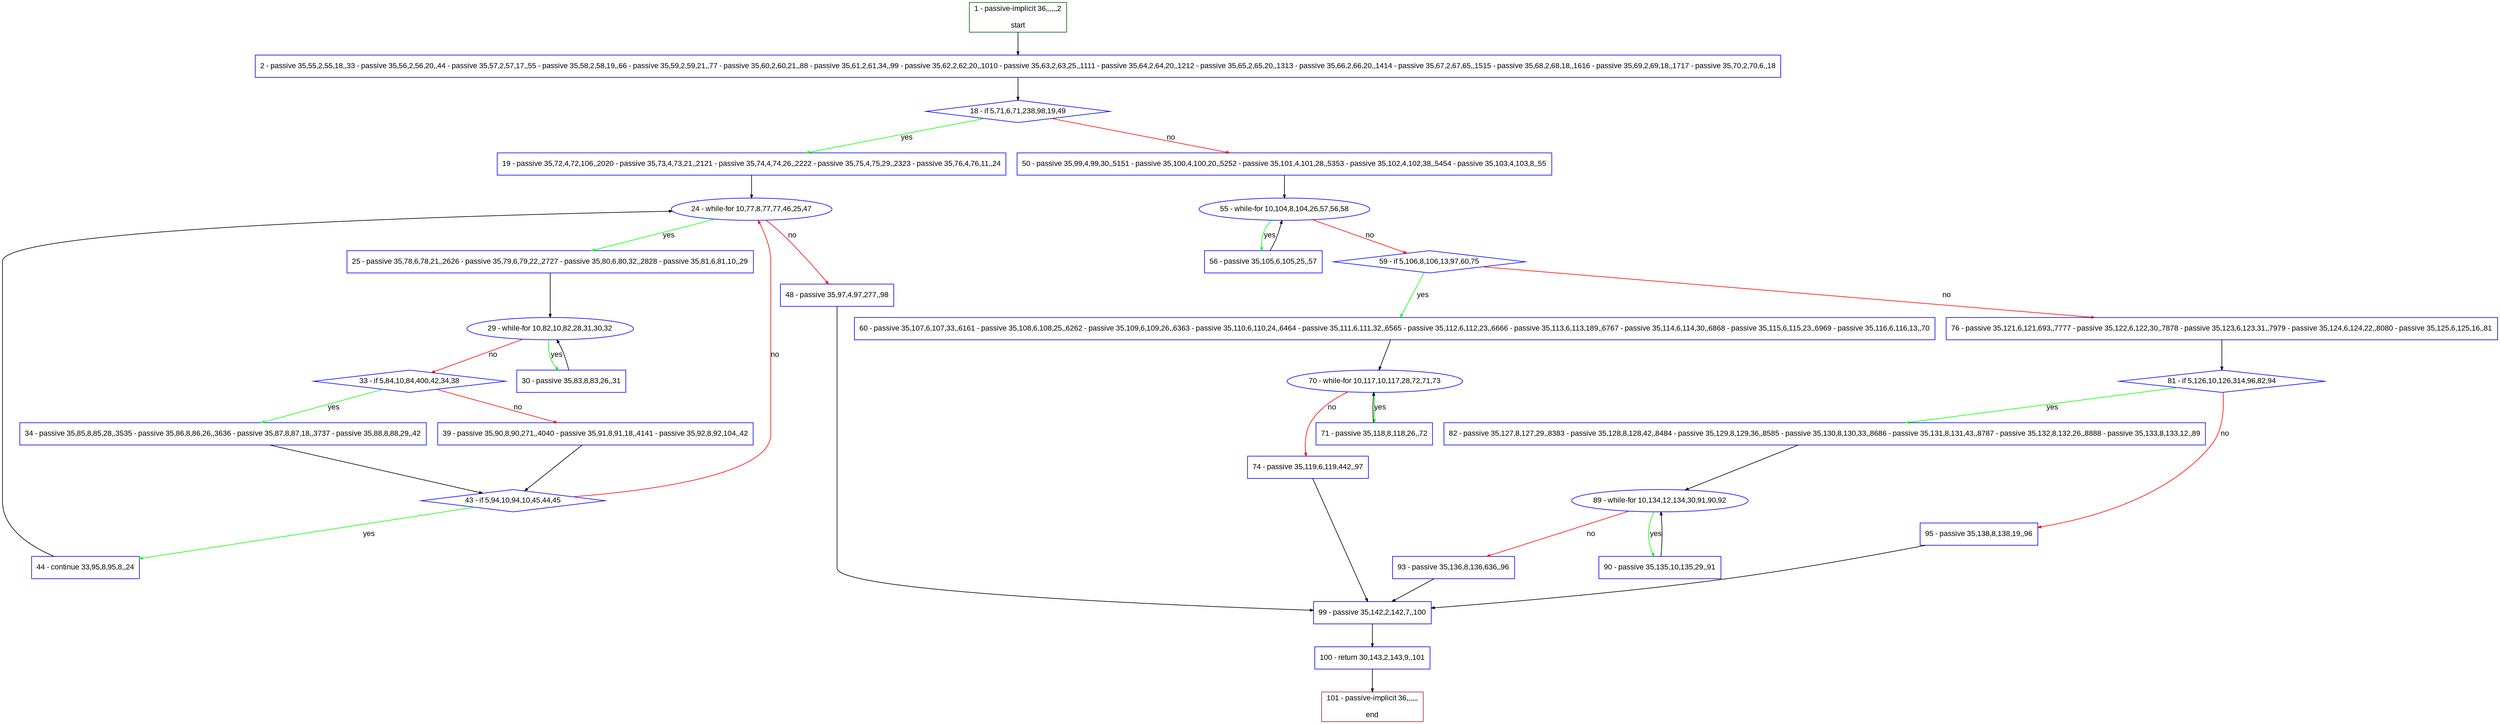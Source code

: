 digraph "" {
  graph [pack="true", label="", fontsize="12", packmode="clust", fontname="Arial", fillcolor="#FFFFCC", bgcolor="white", style="rounded,filled", compound="true"];
  node [node_initialized="no", label="", color="grey", fontsize="12", fillcolor="white", fontname="Arial", style="filled", shape="rectangle", compound="true", fixedsize="false"];
  edge [fontcolor="black", arrowhead="normal", arrowtail="none", arrowsize="0.5", ltail="", label="", color="black", fontsize="12", lhead="", fontname="Arial", dir="forward", compound="true"];
  __N1 [label="2 - passive 35,55,2,55,18,,33 - passive 35,56,2,56,20,,44 - passive 35,57,2,57,17,,55 - passive 35,58,2,58,19,,66 - passive 35,59,2,59,21,,77 - passive 35,60,2,60,21,,88 - passive 35,61,2,61,34,,99 - passive 35,62,2,62,20,,1010 - passive 35,63,2,63,25,,1111 - passive 35,64,2,64,20,,1212 - passive 35,65,2,65,20,,1313 - passive 35,66,2,66,20,,1414 - passive 35,67,2,67,65,,1515 - passive 35,68,2,68,18,,1616 - passive 35,69,2,69,18,,1717 - passive 35,70,2,70,6,,18", color="#0000ff", fillcolor="#ffffff", style="filled", shape="box"];
  __N2 [label="1 - passive-implicit 36,,,,,,2\n\nstart", color="#006400", fillcolor="#ffffff", style="filled", shape="box"];
  __N3 [label="18 - if 5,71,6,71,238,98,19,49", color="#0000ff", fillcolor="#ffffff", style="filled", shape="diamond"];
  __N4 [label="19 - passive 35,72,4,72,106,,2020 - passive 35,73,4,73,21,,2121 - passive 35,74,4,74,26,,2222 - passive 35,75,4,75,29,,2323 - passive 35,76,4,76,11,,24", color="#0000ff", fillcolor="#ffffff", style="filled", shape="box"];
  __N5 [label="50 - passive 35,99,4,99,30,,5151 - passive 35,100,4,100,20,,5252 - passive 35,101,4,101,28,,5353 - passive 35,102,4,102,38,,5454 - passive 35,103,4,103,8,,55", color="#0000ff", fillcolor="#ffffff", style="filled", shape="box"];
  __N6 [label="24 - while-for 10,77,8,77,77,46,25,47", color="#0000ff", fillcolor="#ffffff", style="filled", shape="oval"];
  __N7 [label="25 - passive 35,78,6,78,21,,2626 - passive 35,79,6,79,22,,2727 - passive 35,80,6,80,32,,2828 - passive 35,81,6,81,10,,29", color="#0000ff", fillcolor="#ffffff", style="filled", shape="box"];
  __N8 [label="48 - passive 35,97,4,97,277,,98", color="#0000ff", fillcolor="#ffffff", style="filled", shape="box"];
  __N9 [label="29 - while-for 10,82,10,82,28,31,30,32", color="#0000ff", fillcolor="#ffffff", style="filled", shape="oval"];
  __N10 [label="30 - passive 35,83,8,83,26,,31", color="#0000ff", fillcolor="#ffffff", style="filled", shape="box"];
  __N11 [label="33 - if 5,84,10,84,400,42,34,38", color="#0000ff", fillcolor="#ffffff", style="filled", shape="diamond"];
  __N12 [label="34 - passive 35,85,8,85,28,,3535 - passive 35,86,8,86,26,,3636 - passive 35,87,8,87,18,,3737 - passive 35,88,8,88,29,,42", color="#0000ff", fillcolor="#ffffff", style="filled", shape="box"];
  __N13 [label="39 - passive 35,90,8,90,271,,4040 - passive 35,91,8,91,18,,4141 - passive 35,92,8,92,104,,42", color="#0000ff", fillcolor="#ffffff", style="filled", shape="box"];
  __N14 [label="43 - if 5,94,10,94,10,45,44,45", color="#0000ff", fillcolor="#ffffff", style="filled", shape="diamond"];
  __N15 [label="44 - continue 33,95,8,95,8,,24", color="#0000ff", fillcolor="#ffffff", style="filled", shape="box"];
  __N16 [label="99 - passive 35,142,2,142,7,,100", color="#0000ff", fillcolor="#ffffff", style="filled", shape="box"];
  __N17 [label="55 - while-for 10,104,8,104,26,57,56,58", color="#0000ff", fillcolor="#ffffff", style="filled", shape="oval"];
  __N18 [label="56 - passive 35,105,6,105,25,,57", color="#0000ff", fillcolor="#ffffff", style="filled", shape="box"];
  __N19 [label="59 - if 5,106,8,106,13,97,60,75", color="#0000ff", fillcolor="#ffffff", style="filled", shape="diamond"];
  __N20 [label="60 - passive 35,107,6,107,33,,6161 - passive 35,108,6,108,25,,6262 - passive 35,109,6,109,26,,6363 - passive 35,110,6,110,24,,6464 - passive 35,111,6,111,32,,6565 - passive 35,112,6,112,23,,6666 - passive 35,113,6,113,189,,6767 - passive 35,114,6,114,30,,6868 - passive 35,115,6,115,23,,6969 - passive 35,116,6,116,13,,70", color="#0000ff", fillcolor="#ffffff", style="filled", shape="box"];
  __N21 [label="76 - passive 35,121,6,121,693,,7777 - passive 35,122,6,122,30,,7878 - passive 35,123,6,123,31,,7979 - passive 35,124,6,124,22,,8080 - passive 35,125,6,125,16,,81", color="#0000ff", fillcolor="#ffffff", style="filled", shape="box"];
  __N22 [label="70 - while-for 10,117,10,117,28,72,71,73", color="#0000ff", fillcolor="#ffffff", style="filled", shape="oval"];
  __N23 [label="71 - passive 35,118,8,118,26,,72", color="#0000ff", fillcolor="#ffffff", style="filled", shape="box"];
  __N24 [label="74 - passive 35,119,6,119,442,,97", color="#0000ff", fillcolor="#ffffff", style="filled", shape="box"];
  __N25 [label="81 - if 5,126,10,126,314,96,82,94", color="#0000ff", fillcolor="#ffffff", style="filled", shape="diamond"];
  __N26 [label="82 - passive 35,127,8,127,29,,8383 - passive 35,128,8,128,42,,8484 - passive 35,129,8,129,36,,8585 - passive 35,130,8,130,33,,8686 - passive 35,131,8,131,43,,8787 - passive 35,132,8,132,26,,8888 - passive 35,133,8,133,12,,89", color="#0000ff", fillcolor="#ffffff", style="filled", shape="box"];
  __N27 [label="95 - passive 35,138,8,138,19,,96", color="#0000ff", fillcolor="#ffffff", style="filled", shape="box"];
  __N28 [label="89 - while-for 10,134,12,134,30,91,90,92", color="#0000ff", fillcolor="#ffffff", style="filled", shape="oval"];
  __N29 [label="90 - passive 35,135,10,135,29,,91", color="#0000ff", fillcolor="#ffffff", style="filled", shape="box"];
  __N30 [label="93 - passive 35,136,8,136,636,,96", color="#0000ff", fillcolor="#ffffff", style="filled", shape="box"];
  __N31 [label="100 - return 30,143,2,143,9,,101", color="#0000ff", fillcolor="#ffffff", style="filled", shape="box"];
  __N32 [label="101 - passive-implicit 36,,,,,,\n\nend", color="#a52a2a", fillcolor="#ffffff", style="filled", shape="box"];
  __N2 -> __N1 [arrowhead="normal", arrowtail="none", color="#000000", label="", dir="forward"];
  __N1 -> __N3 [arrowhead="normal", arrowtail="none", color="#000000", label="", dir="forward"];
  __N3 -> __N4 [arrowhead="normal", arrowtail="none", color="#00ff00", label="yes", dir="forward"];
  __N3 -> __N5 [arrowhead="normal", arrowtail="none", color="#ff0000", label="no", dir="forward"];
  __N4 -> __N6 [arrowhead="normal", arrowtail="none", color="#000000", label="", dir="forward"];
  __N6 -> __N7 [arrowhead="normal", arrowtail="none", color="#00ff00", label="yes", dir="forward"];
  __N6 -> __N8 [arrowhead="normal", arrowtail="none", color="#ff0000", label="no", dir="forward"];
  __N7 -> __N9 [arrowhead="normal", arrowtail="none", color="#000000", label="", dir="forward"];
  __N9 -> __N10 [arrowhead="normal", arrowtail="none", color="#00ff00", label="yes", dir="forward"];
  __N10 -> __N9 [arrowhead="normal", arrowtail="none", color="#000000", label="", dir="forward"];
  __N9 -> __N11 [arrowhead="normal", arrowtail="none", color="#ff0000", label="no", dir="forward"];
  __N11 -> __N12 [arrowhead="normal", arrowtail="none", color="#00ff00", label="yes", dir="forward"];
  __N11 -> __N13 [arrowhead="normal", arrowtail="none", color="#ff0000", label="no", dir="forward"];
  __N12 -> __N14 [arrowhead="normal", arrowtail="none", color="#000000", label="", dir="forward"];
  __N13 -> __N14 [arrowhead="normal", arrowtail="none", color="#000000", label="", dir="forward"];
  __N14 -> __N6 [arrowhead="normal", arrowtail="none", color="#ff0000", label="no", dir="forward"];
  __N14 -> __N15 [arrowhead="normal", arrowtail="none", color="#00ff00", label="yes", dir="forward"];
  __N15 -> __N6 [arrowhead="normal", arrowtail="none", color="#000000", label="", dir="forward"];
  __N8 -> __N16 [arrowhead="normal", arrowtail="none", color="#000000", label="", dir="forward"];
  __N5 -> __N17 [arrowhead="normal", arrowtail="none", color="#000000", label="", dir="forward"];
  __N17 -> __N18 [arrowhead="normal", arrowtail="none", color="#00ff00", label="yes", dir="forward"];
  __N18 -> __N17 [arrowhead="normal", arrowtail="none", color="#000000", label="", dir="forward"];
  __N17 -> __N19 [arrowhead="normal", arrowtail="none", color="#ff0000", label="no", dir="forward"];
  __N19 -> __N20 [arrowhead="normal", arrowtail="none", color="#00ff00", label="yes", dir="forward"];
  __N19 -> __N21 [arrowhead="normal", arrowtail="none", color="#ff0000", label="no", dir="forward"];
  __N20 -> __N22 [arrowhead="normal", arrowtail="none", color="#000000", label="", dir="forward"];
  __N22 -> __N23 [arrowhead="normal", arrowtail="none", color="#00ff00", label="yes", dir="forward"];
  __N23 -> __N22 [arrowhead="normal", arrowtail="none", color="#000000", label="", dir="forward"];
  __N22 -> __N24 [arrowhead="normal", arrowtail="none", color="#ff0000", label="no", dir="forward"];
  __N24 -> __N16 [arrowhead="normal", arrowtail="none", color="#000000", label="", dir="forward"];
  __N21 -> __N25 [arrowhead="normal", arrowtail="none", color="#000000", label="", dir="forward"];
  __N25 -> __N26 [arrowhead="normal", arrowtail="none", color="#00ff00", label="yes", dir="forward"];
  __N25 -> __N27 [arrowhead="normal", arrowtail="none", color="#ff0000", label="no", dir="forward"];
  __N26 -> __N28 [arrowhead="normal", arrowtail="none", color="#000000", label="", dir="forward"];
  __N28 -> __N29 [arrowhead="normal", arrowtail="none", color="#00ff00", label="yes", dir="forward"];
  __N29 -> __N28 [arrowhead="normal", arrowtail="none", color="#000000", label="", dir="forward"];
  __N28 -> __N30 [arrowhead="normal", arrowtail="none", color="#ff0000", label="no", dir="forward"];
  __N30 -> __N16 [arrowhead="normal", arrowtail="none", color="#000000", label="", dir="forward"];
  __N27 -> __N16 [arrowhead="normal", arrowtail="none", color="#000000", label="", dir="forward"];
  __N16 -> __N31 [arrowhead="normal", arrowtail="none", color="#000000", label="", dir="forward"];
  __N31 -> __N32 [arrowhead="normal", arrowtail="none", color="#000000", label="", dir="forward"];
}
